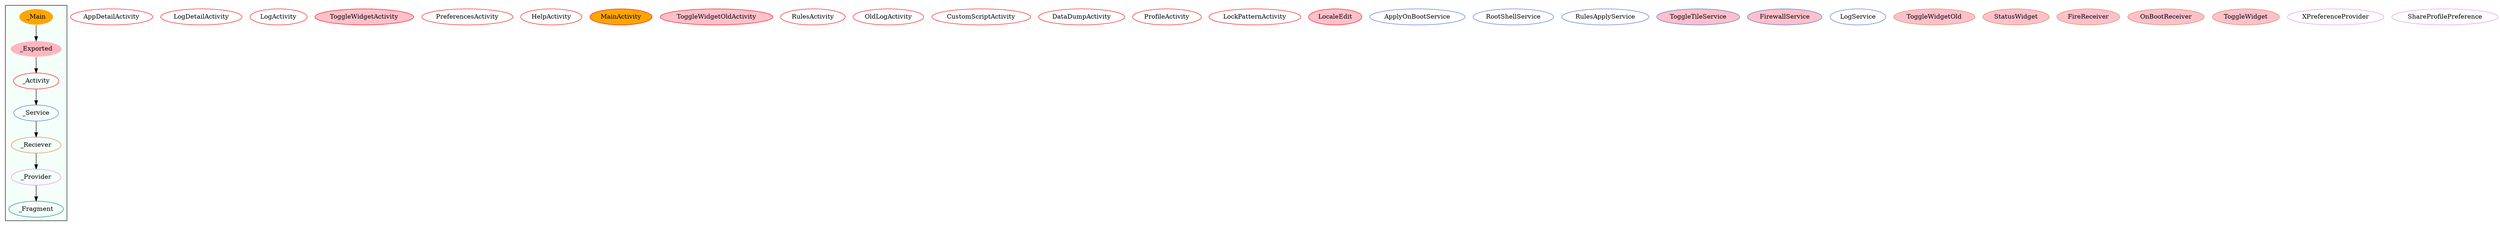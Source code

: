 digraph G {
subgraph cluster_legend{ 
bgcolor=mintcream;
_Activity[color = red];
_Service[color = royalblue];
_Provider[color = violet];
_Reciever[color = peru];
_Fragment[color = teal];
_Main[style=filled, fillcolor=orange, color = mintcream];
_Exported[style=filled, fillcolor=lightpink, color = mintcream];
_Main -> _Exported -> _Activity -> _Service -> _Reciever -> _Provider -> _Fragment; 
}
AppDetailActivity[color = red];
LogDetailActivity[color = red];
LogActivity[color = red];
ToggleWidgetActivity[style=filled, fillcolor=pink, color = red];
PreferencesActivity[color = red];
HelpActivity[color = red];
MainActivity[style=filled, fillcolor=orange, color = red];
ToggleWidgetOldActivity[style=filled, fillcolor=pink, color = red];
RulesActivity[color = red];
OldLogActivity[color = red];
CustomScriptActivity[color = red];
DataDumpActivity[color = red];
ProfileActivity[color = red];
LockPatternActivity[color = red];
LocaleEdit[style=filled, fillcolor=pink, color = red];
ApplyOnBootService[color = royalblue];
RootShellService[color = royalblue];
RulesApplyService[color = royalblue];
ToggleTileService[style=filled, fillcolor=pink, color = royalblue];
FirewallService[style=filled, fillcolor=pink, color = royalblue];
LogService[color = royalblue];
ToggleWidgetOld[style=filled, fillcolor=pink, color = peru];
StatusWidget[style=filled, fillcolor=pink, color = peru];
FireReceiver[style=filled, fillcolor=pink, color = peru];
OnBootReceiver[style=filled, fillcolor=pink, color = peru];
ToggleWidget[style=filled, fillcolor=pink, color = peru];
XPreferenceProvider[color = violet];
ShareProfilePreference[color = violet];
}
